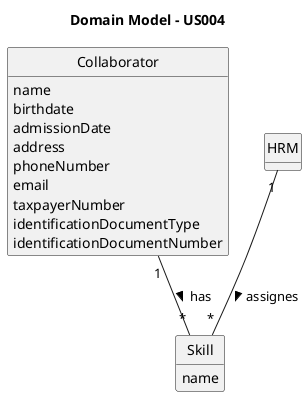@startuml
skinparam monochrome true
skinparam packageStyle rectangle
skinparam shadowing false

'left to right direction

skinparam classAttributeIconSize 0

hide circle
hide methods

title Domain Model - US004

class Collaborator {
    name
    birthdate
    admissionDate
    address
    phoneNumber
    email
    taxpayerNumber
    identificationDocumentType
    identificationDocumentNumber
}

class Skill {
    name
}

class HRM {
}


Collaborator "1" -- "*" Skill : has >
HRM "1" -- "*" Skill : assignes >
@enduml